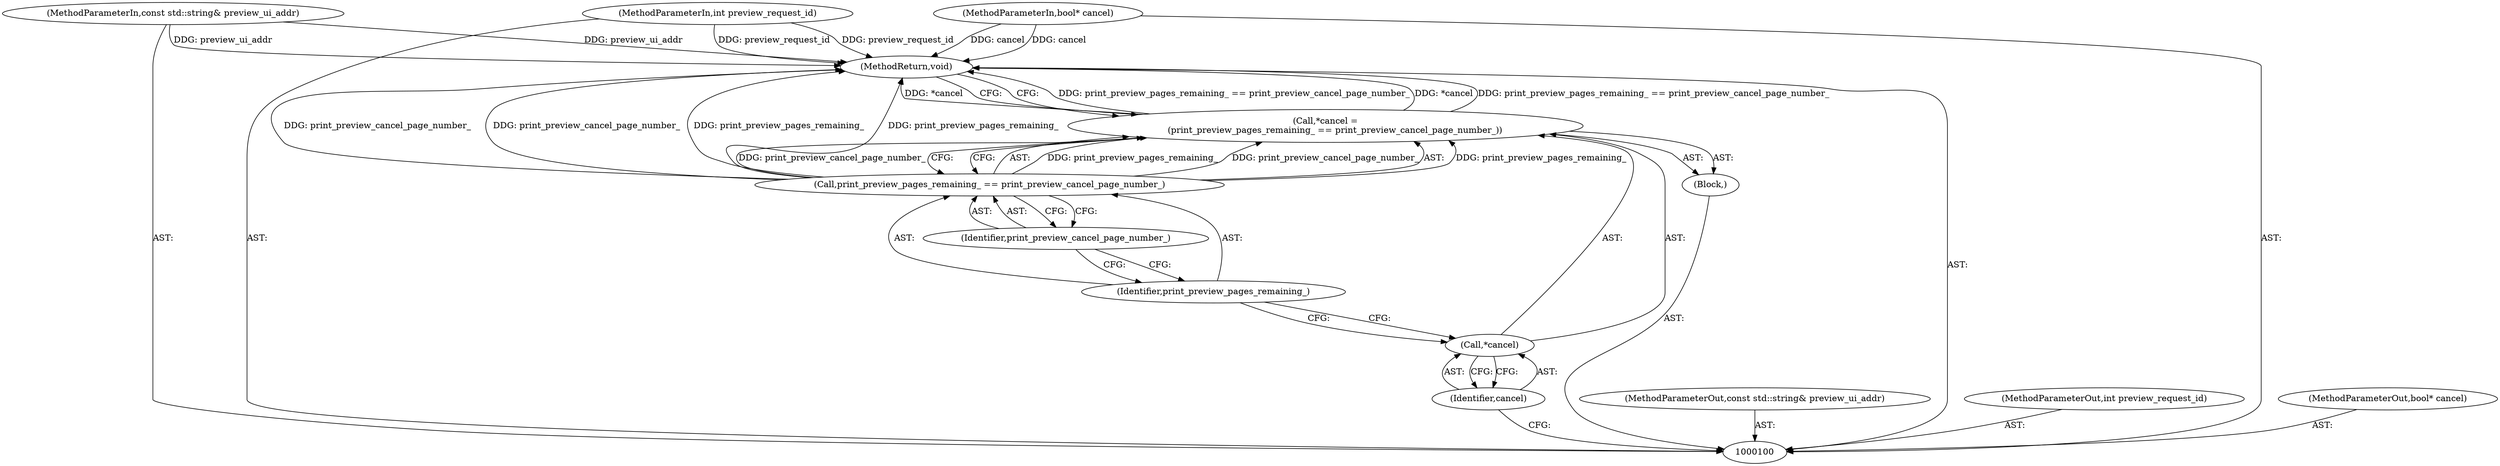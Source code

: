 digraph "1_Chrome_116d0963cadfbf55ef2ec3d13781987c4d80517a_27" {
"1000111" [label="(MethodReturn,void)"];
"1000101" [label="(MethodParameterIn,const std::string& preview_ui_addr)"];
"1000132" [label="(MethodParameterOut,const std::string& preview_ui_addr)"];
"1000102" [label="(MethodParameterIn,int preview_request_id)"];
"1000133" [label="(MethodParameterOut,int preview_request_id)"];
"1000104" [label="(Block,)"];
"1000103" [label="(MethodParameterIn,bool* cancel)"];
"1000134" [label="(MethodParameterOut,bool* cancel)"];
"1000105" [label="(Call,*cancel =\n       (print_preview_pages_remaining_ == print_preview_cancel_page_number_))"];
"1000106" [label="(Call,*cancel)"];
"1000107" [label="(Identifier,cancel)"];
"1000110" [label="(Identifier,print_preview_cancel_page_number_)"];
"1000108" [label="(Call,print_preview_pages_remaining_ == print_preview_cancel_page_number_)"];
"1000109" [label="(Identifier,print_preview_pages_remaining_)"];
"1000111" -> "1000100"  [label="AST: "];
"1000111" -> "1000105"  [label="CFG: "];
"1000105" -> "1000111"  [label="DDG: print_preview_pages_remaining_ == print_preview_cancel_page_number_"];
"1000105" -> "1000111"  [label="DDG: *cancel"];
"1000103" -> "1000111"  [label="DDG: cancel"];
"1000102" -> "1000111"  [label="DDG: preview_request_id"];
"1000101" -> "1000111"  [label="DDG: preview_ui_addr"];
"1000108" -> "1000111"  [label="DDG: print_preview_cancel_page_number_"];
"1000108" -> "1000111"  [label="DDG: print_preview_pages_remaining_"];
"1000101" -> "1000100"  [label="AST: "];
"1000101" -> "1000111"  [label="DDG: preview_ui_addr"];
"1000132" -> "1000100"  [label="AST: "];
"1000102" -> "1000100"  [label="AST: "];
"1000102" -> "1000111"  [label="DDG: preview_request_id"];
"1000133" -> "1000100"  [label="AST: "];
"1000104" -> "1000100"  [label="AST: "];
"1000105" -> "1000104"  [label="AST: "];
"1000103" -> "1000100"  [label="AST: "];
"1000103" -> "1000111"  [label="DDG: cancel"];
"1000134" -> "1000100"  [label="AST: "];
"1000105" -> "1000104"  [label="AST: "];
"1000105" -> "1000108"  [label="CFG: "];
"1000106" -> "1000105"  [label="AST: "];
"1000108" -> "1000105"  [label="AST: "];
"1000111" -> "1000105"  [label="CFG: "];
"1000105" -> "1000111"  [label="DDG: print_preview_pages_remaining_ == print_preview_cancel_page_number_"];
"1000105" -> "1000111"  [label="DDG: *cancel"];
"1000108" -> "1000105"  [label="DDG: print_preview_pages_remaining_"];
"1000108" -> "1000105"  [label="DDG: print_preview_cancel_page_number_"];
"1000106" -> "1000105"  [label="AST: "];
"1000106" -> "1000107"  [label="CFG: "];
"1000107" -> "1000106"  [label="AST: "];
"1000109" -> "1000106"  [label="CFG: "];
"1000107" -> "1000106"  [label="AST: "];
"1000107" -> "1000100"  [label="CFG: "];
"1000106" -> "1000107"  [label="CFG: "];
"1000110" -> "1000108"  [label="AST: "];
"1000110" -> "1000109"  [label="CFG: "];
"1000108" -> "1000110"  [label="CFG: "];
"1000108" -> "1000105"  [label="AST: "];
"1000108" -> "1000110"  [label="CFG: "];
"1000109" -> "1000108"  [label="AST: "];
"1000110" -> "1000108"  [label="AST: "];
"1000105" -> "1000108"  [label="CFG: "];
"1000108" -> "1000111"  [label="DDG: print_preview_cancel_page_number_"];
"1000108" -> "1000111"  [label="DDG: print_preview_pages_remaining_"];
"1000108" -> "1000105"  [label="DDG: print_preview_pages_remaining_"];
"1000108" -> "1000105"  [label="DDG: print_preview_cancel_page_number_"];
"1000109" -> "1000108"  [label="AST: "];
"1000109" -> "1000106"  [label="CFG: "];
"1000110" -> "1000109"  [label="CFG: "];
}
